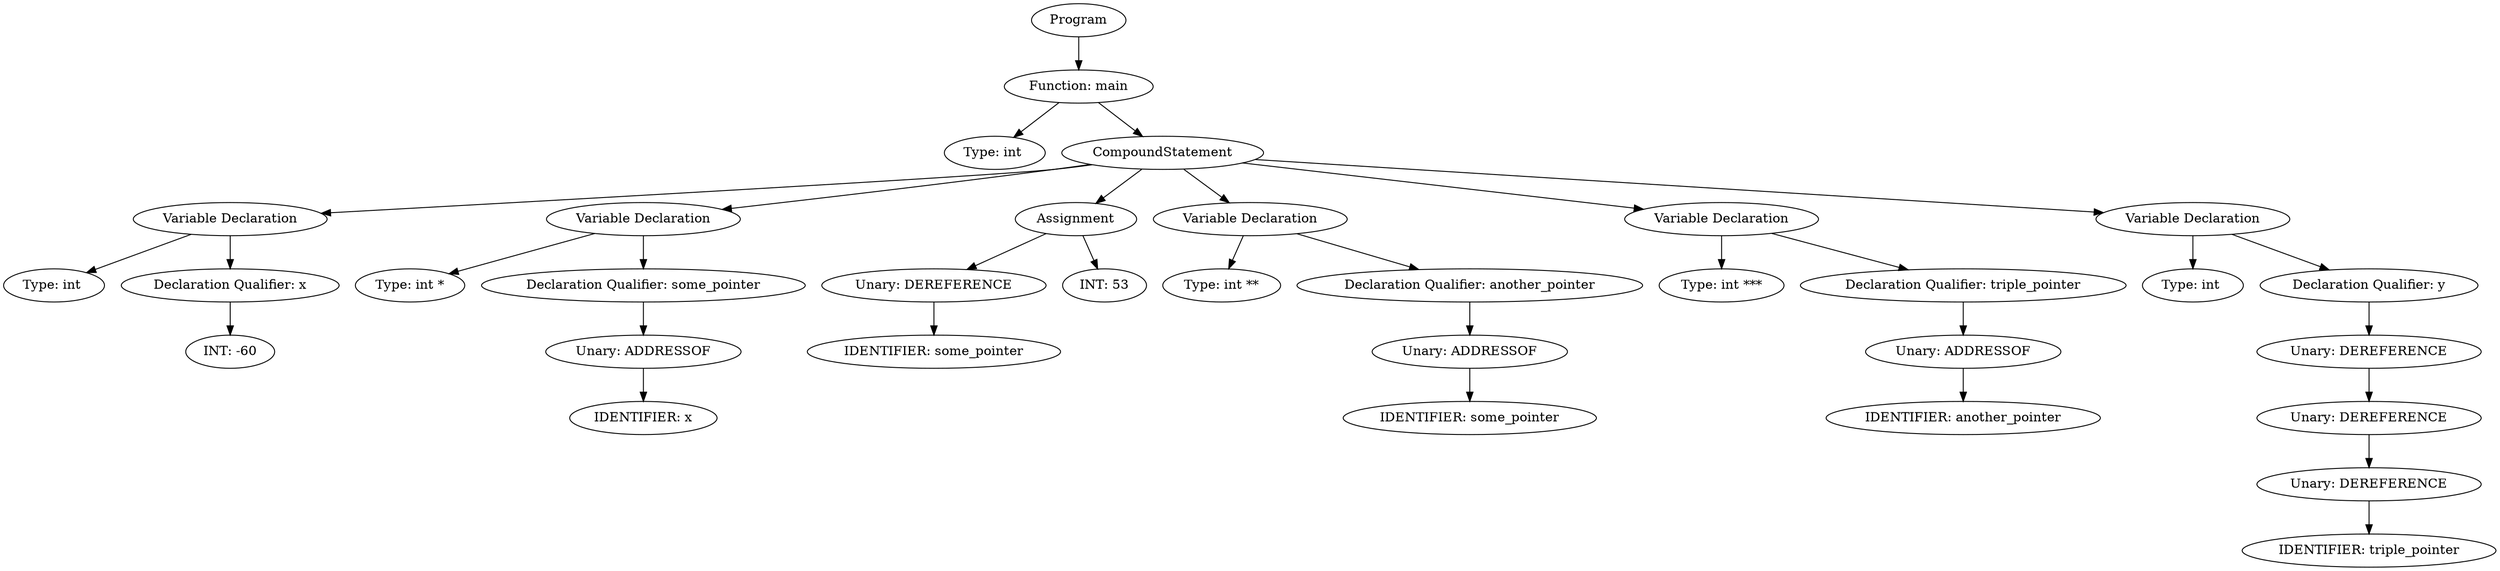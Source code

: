digraph ExpressionGraph {
4386124272 [label="Program"];
4386124272 -> 4386115680;
4386115680 [label="Function: main"];
4386115680 -> 4385874768;
4385874768 [label="Type: int "];
4386115680 -> 4385875872;
4385875872 [label="CompoundStatement"];
4385875872 -> 4386114336;
4386114336 [label="Variable Declaration"];
4386114336 -> 4386114048;
4386114048 [label="Type: int "];
4386114336 -> 4386114864;
4386114864 [label="Declaration Qualifier: x"];
4386114864 -> 4386125808;
4386125808 [label="INT: -60"];
4385875872 -> 4386123264;
4386123264 [label="Variable Declaration"];
4386123264 -> 4386111792;
4386111792 [label="Type: int *"];
4386123264 -> 4386112080;
4386112080 [label="Declaration Qualifier: some_pointer"];
4386112080 -> 4386122976;
4386122976 [label="Unary: ADDRESSOF"];
4386122976 -> 4386114096;
4386114096 [label="IDENTIFIER: x"];
4385875872 -> 4386124896;
4386124896 [label="Assignment"];
4386124896 -> 4386124032;
4386124032 [label="Unary: DEREFERENCE"];
4386124032 -> 4386113952;
4386113952 [label="IDENTIFIER: some_pointer"];
4386124896 -> 4386112272;
4386112272 [label="INT: 53"];
4385875872 -> 4386124560;
4386124560 [label="Variable Declaration"];
4386124560 -> 4386123840;
4386123840 [label="Type: int **"];
4386124560 -> 4386124944;
4386124944 [label="Declaration Qualifier: another_pointer"];
4386124944 -> 4386123936;
4386123936 [label="Unary: ADDRESSOF"];
4386123936 -> 4386122592;
4386122592 [label="IDENTIFIER: some_pointer"];
4385875872 -> 4386114384;
4386114384 [label="Variable Declaration"];
4386114384 -> 4386111840;
4386111840 [label="Type: int ***"];
4386114384 -> 4386123120;
4386123120 [label="Declaration Qualifier: triple_pointer"];
4386123120 -> 4386114288;
4386114288 [label="Unary: ADDRESSOF"];
4386114288 -> 4386122784;
4386122784 [label="IDENTIFIER: another_pointer"];
4385875872 -> 4386123312;
4386123312 [label="Variable Declaration"];
4386123312 -> 4386114000;
4386114000 [label="Type: int "];
4386123312 -> 4386124992;
4386124992 [label="Declaration Qualifier: y"];
4386124992 -> 4386124608;
4386124608 [label="Unary: DEREFERENCE"];
4386124608 -> 4386124368;
4386124368 [label="Unary: DEREFERENCE"];
4386124368 -> 4386125280;
4386125280 [label="Unary: DEREFERENCE"];
4386125280 -> 4386116304;
4386116304 [label="IDENTIFIER: triple_pointer"];
}
